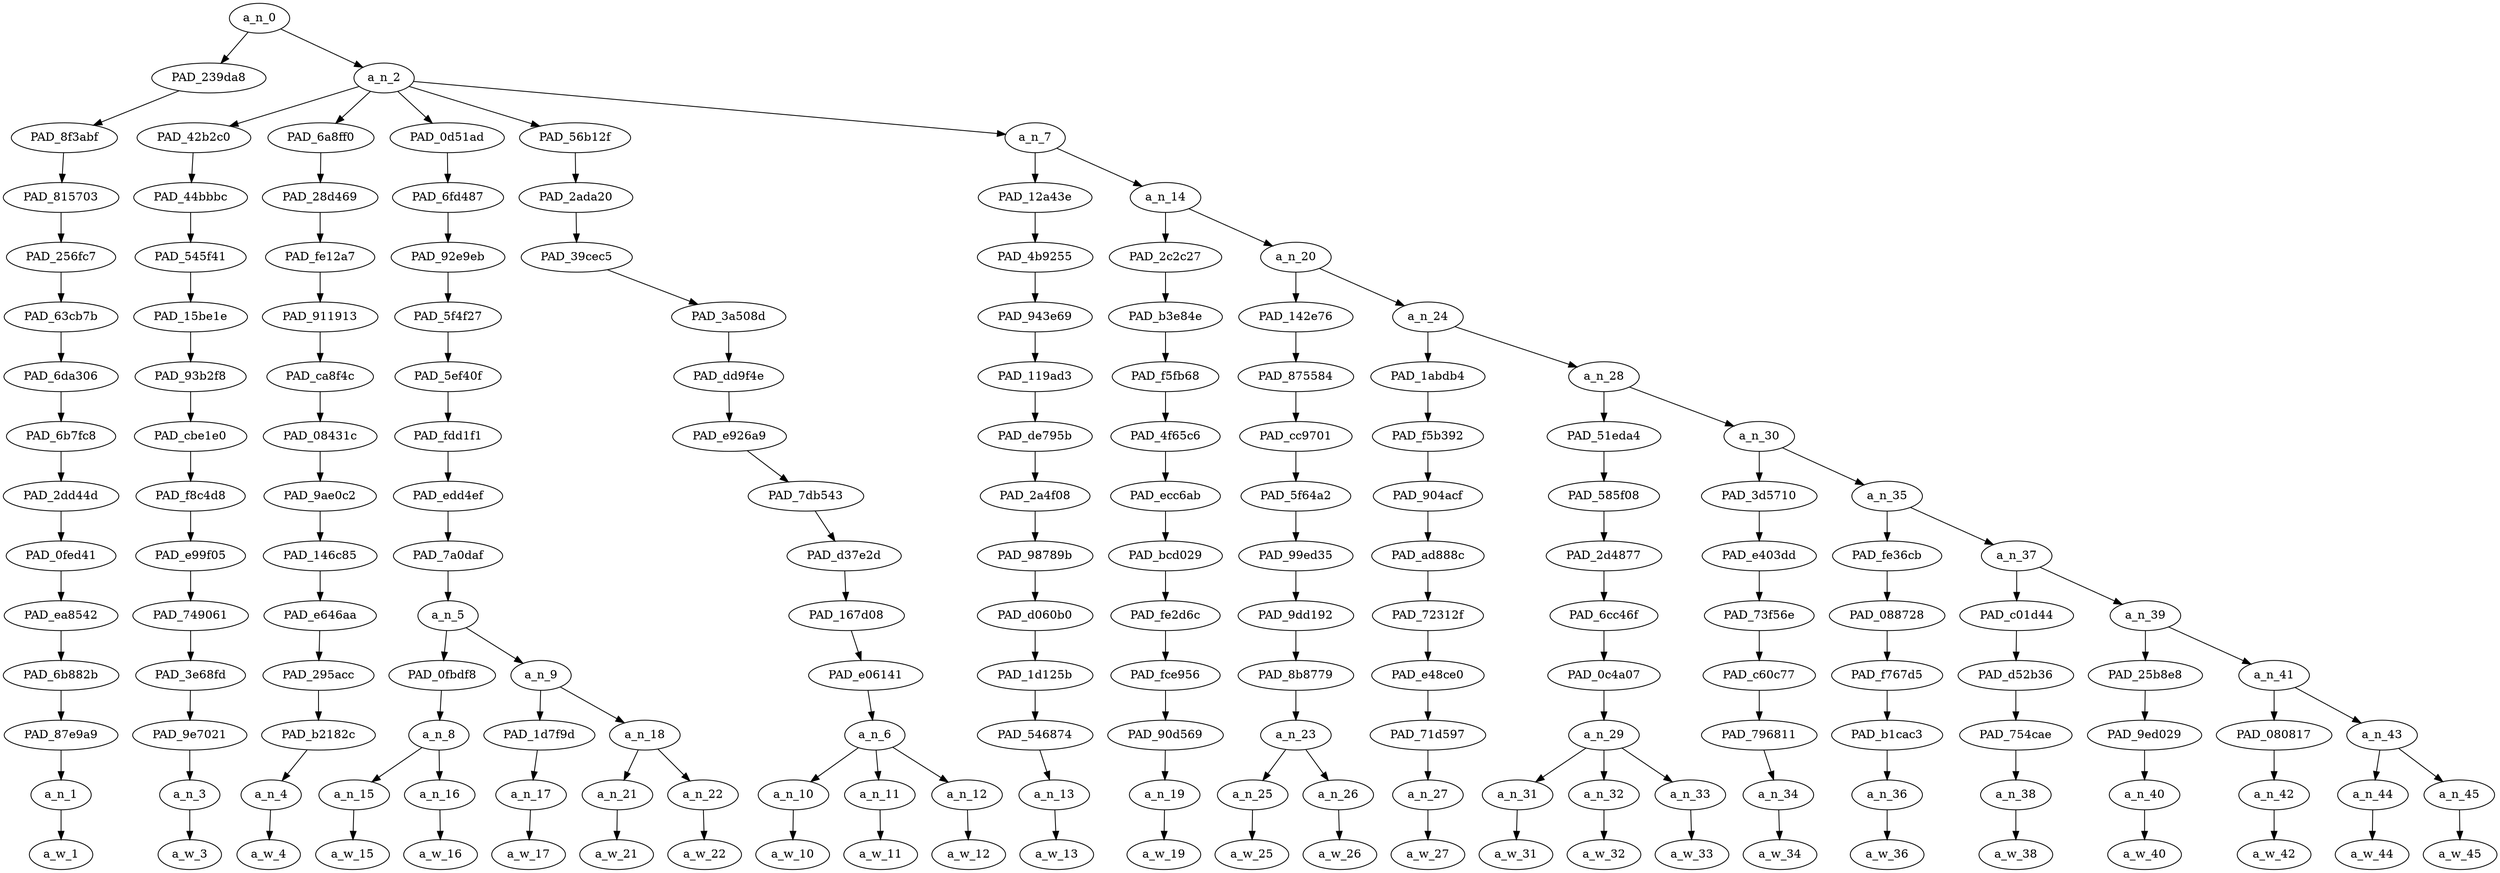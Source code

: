 strict digraph "" {
	a_n_0	[div_dir=1,
		index=0,
		level=14,
		pos="2.890576171875,14!",
		text_span="[0, 1, 2, 3, 4, 5, 6, 7, 8, 9, 10, 11, 12, 13, 14, 15, 16, 17, 18, 19, 20, 21, 22, 23, 24, 25]",
		value=1.00000001];
	PAD_239da8	[div_dir=1,
		index=0,
		level=13,
		pos="0.0,13!",
		text_span="[0]",
		value=0.03409432];
	a_n_0 -> PAD_239da8;
	a_n_2	[div_dir=1,
		index=1,
		level=13,
		pos="5.78115234375,13!",
		text_span="[1, 2, 3, 4, 5, 6, 7, 8, 9, 10, 11, 12, 13, 14, 15, 16, 17, 18, 19, 20, 21, 22, 23, 24, 25]",
		value=0.96583659];
	a_n_0 -> a_n_2;
	PAD_8f3abf	[div_dir=1,
		index=0,
		level=12,
		pos="0.0,12!",
		text_span="[0]",
		value=0.03409432];
	PAD_239da8 -> PAD_8f3abf;
	PAD_815703	[div_dir=1,
		index=0,
		level=11,
		pos="0.0,11!",
		text_span="[0]",
		value=0.03409432];
	PAD_8f3abf -> PAD_815703;
	PAD_256fc7	[div_dir=1,
		index=0,
		level=10,
		pos="0.0,10!",
		text_span="[0]",
		value=0.03409432];
	PAD_815703 -> PAD_256fc7;
	PAD_63cb7b	[div_dir=1,
		index=0,
		level=9,
		pos="0.0,9!",
		text_span="[0]",
		value=0.03409432];
	PAD_256fc7 -> PAD_63cb7b;
	PAD_6da306	[div_dir=1,
		index=0,
		level=8,
		pos="0.0,8!",
		text_span="[0]",
		value=0.03409432];
	PAD_63cb7b -> PAD_6da306;
	PAD_6b7fc8	[div_dir=1,
		index=0,
		level=7,
		pos="0.0,7!",
		text_span="[0]",
		value=0.03409432];
	PAD_6da306 -> PAD_6b7fc8;
	PAD_2dd44d	[div_dir=1,
		index=0,
		level=6,
		pos="0.0,6!",
		text_span="[0]",
		value=0.03409432];
	PAD_6b7fc8 -> PAD_2dd44d;
	PAD_0fed41	[div_dir=1,
		index=0,
		level=5,
		pos="0.0,5!",
		text_span="[0]",
		value=0.03409432];
	PAD_2dd44d -> PAD_0fed41;
	PAD_ea8542	[div_dir=1,
		index=0,
		level=4,
		pos="0.0,4!",
		text_span="[0]",
		value=0.03409432];
	PAD_0fed41 -> PAD_ea8542;
	PAD_6b882b	[div_dir=1,
		index=0,
		level=3,
		pos="0.0,3!",
		text_span="[0]",
		value=0.03409432];
	PAD_ea8542 -> PAD_6b882b;
	PAD_87e9a9	[div_dir=1,
		index=0,
		level=2,
		pos="0.0,2!",
		text_span="[0]",
		value=0.03409432];
	PAD_6b882b -> PAD_87e9a9;
	a_n_1	[div_dir=1,
		index=0,
		level=1,
		pos="0.0,1!",
		text_span="[0]",
		value=0.03409432];
	PAD_87e9a9 -> a_n_1;
	a_w_1	[div_dir=0,
		index=0,
		level=0,
		pos="0,0!",
		text_span="[0]",
		value="<user>"];
	a_n_1 -> a_w_1;
	PAD_42b2c0	[div_dir=-1,
		index=1,
		level=12,
		pos="1.0,12!",
		text_span="[1]",
		value=0.04068204];
	a_n_2 -> PAD_42b2c0;
	PAD_6a8ff0	[div_dir=-1,
		index=2,
		level=12,
		pos="2.0,12!",
		text_span="[2]",
		value=0.03701367];
	a_n_2 -> PAD_6a8ff0;
	PAD_0d51ad	[div_dir=1,
		index=3,
		level=12,
		pos="4.625,12!",
		text_span="[3, 4, 5, 6, 7]",
		value=0.33290874];
	a_n_2 -> PAD_0d51ad;
	PAD_56b12f	[div_dir=-1,
		index=4,
		level=12,
		pos="9.0,12!",
		text_span="[8, 9, 10]",
		value=0.09019294];
	a_n_2 -> PAD_56b12f;
	a_n_7	[div_dir=1,
		index=5,
		level=12,
		pos="12.28076171875,12!",
		text_span="[11, 12, 13, 14, 15, 16, 17, 18, 19, 20, 21, 22, 23, 24, 25]",
		value=0.46498384];
	a_n_2 -> a_n_7;
	PAD_44bbbc	[div_dir=-1,
		index=1,
		level=11,
		pos="1.0,11!",
		text_span="[1]",
		value=0.04068204];
	PAD_42b2c0 -> PAD_44bbbc;
	PAD_545f41	[div_dir=-1,
		index=1,
		level=10,
		pos="1.0,10!",
		text_span="[1]",
		value=0.04068204];
	PAD_44bbbc -> PAD_545f41;
	PAD_15be1e	[div_dir=-1,
		index=1,
		level=9,
		pos="1.0,9!",
		text_span="[1]",
		value=0.04068204];
	PAD_545f41 -> PAD_15be1e;
	PAD_93b2f8	[div_dir=-1,
		index=1,
		level=8,
		pos="1.0,8!",
		text_span="[1]",
		value=0.04068204];
	PAD_15be1e -> PAD_93b2f8;
	PAD_cbe1e0	[div_dir=-1,
		index=1,
		level=7,
		pos="1.0,7!",
		text_span="[1]",
		value=0.04068204];
	PAD_93b2f8 -> PAD_cbe1e0;
	PAD_f8c4d8	[div_dir=-1,
		index=1,
		level=6,
		pos="1.0,6!",
		text_span="[1]",
		value=0.04068204];
	PAD_cbe1e0 -> PAD_f8c4d8;
	PAD_e99f05	[div_dir=-1,
		index=1,
		level=5,
		pos="1.0,5!",
		text_span="[1]",
		value=0.04068204];
	PAD_f8c4d8 -> PAD_e99f05;
	PAD_749061	[div_dir=-1,
		index=1,
		level=4,
		pos="1.0,4!",
		text_span="[1]",
		value=0.04068204];
	PAD_e99f05 -> PAD_749061;
	PAD_3e68fd	[div_dir=-1,
		index=1,
		level=3,
		pos="1.0,3!",
		text_span="[1]",
		value=0.04068204];
	PAD_749061 -> PAD_3e68fd;
	PAD_9e7021	[div_dir=-1,
		index=1,
		level=2,
		pos="1.0,2!",
		text_span="[1]",
		value=0.04068204];
	PAD_3e68fd -> PAD_9e7021;
	a_n_3	[div_dir=-1,
		index=1,
		level=1,
		pos="1.0,1!",
		text_span="[1]",
		value=0.04068204];
	PAD_9e7021 -> a_n_3;
	a_w_3	[div_dir=0,
		index=1,
		level=0,
		pos="1,0!",
		text_span="[1]",
		value=are];
	a_n_3 -> a_w_3;
	PAD_28d469	[div_dir=-1,
		index=2,
		level=11,
		pos="2.0,11!",
		text_span="[2]",
		value=0.03701367];
	PAD_6a8ff0 -> PAD_28d469;
	PAD_fe12a7	[div_dir=-1,
		index=2,
		level=10,
		pos="2.0,10!",
		text_span="[2]",
		value=0.03701367];
	PAD_28d469 -> PAD_fe12a7;
	PAD_911913	[div_dir=-1,
		index=2,
		level=9,
		pos="2.0,9!",
		text_span="[2]",
		value=0.03701367];
	PAD_fe12a7 -> PAD_911913;
	PAD_ca8f4c	[div_dir=-1,
		index=2,
		level=8,
		pos="2.0,8!",
		text_span="[2]",
		value=0.03701367];
	PAD_911913 -> PAD_ca8f4c;
	PAD_08431c	[div_dir=-1,
		index=2,
		level=7,
		pos="2.0,7!",
		text_span="[2]",
		value=0.03701367];
	PAD_ca8f4c -> PAD_08431c;
	PAD_9ae0c2	[div_dir=-1,
		index=2,
		level=6,
		pos="2.0,6!",
		text_span="[2]",
		value=0.03701367];
	PAD_08431c -> PAD_9ae0c2;
	PAD_146c85	[div_dir=-1,
		index=2,
		level=5,
		pos="2.0,5!",
		text_span="[2]",
		value=0.03701367];
	PAD_9ae0c2 -> PAD_146c85;
	PAD_e646aa	[div_dir=-1,
		index=2,
		level=4,
		pos="2.0,4!",
		text_span="[2]",
		value=0.03701367];
	PAD_146c85 -> PAD_e646aa;
	PAD_295acc	[div_dir=-1,
		index=2,
		level=3,
		pos="2.0,3!",
		text_span="[2]",
		value=0.03701367];
	PAD_e646aa -> PAD_295acc;
	PAD_b2182c	[div_dir=-1,
		index=2,
		level=2,
		pos="2.0,2!",
		text_span="[2]",
		value=0.03701367];
	PAD_295acc -> PAD_b2182c;
	a_n_4	[div_dir=-1,
		index=2,
		level=1,
		pos="2.0,1!",
		text_span="[2]",
		value=0.03701367];
	PAD_b2182c -> a_n_4;
	a_w_4	[div_dir=0,
		index=2,
		level=0,
		pos="2,0!",
		text_span="[2]",
		value=not];
	a_n_4 -> a_w_4;
	PAD_6fd487	[div_dir=1,
		index=3,
		level=11,
		pos="4.625,11!",
		text_span="[3, 4, 5, 6, 7]",
		value=0.33290874];
	PAD_0d51ad -> PAD_6fd487;
	PAD_92e9eb	[div_dir=1,
		index=3,
		level=10,
		pos="4.625,10!",
		text_span="[3, 4, 5, 6, 7]",
		value=0.33290874];
	PAD_6fd487 -> PAD_92e9eb;
	PAD_5f4f27	[div_dir=1,
		index=3,
		level=9,
		pos="4.625,9!",
		text_span="[3, 4, 5, 6, 7]",
		value=0.33290874];
	PAD_92e9eb -> PAD_5f4f27;
	PAD_5ef40f	[div_dir=1,
		index=3,
		level=8,
		pos="4.625,8!",
		text_span="[3, 4, 5, 6, 7]",
		value=0.33290874];
	PAD_5f4f27 -> PAD_5ef40f;
	PAD_fdd1f1	[div_dir=1,
		index=3,
		level=7,
		pos="4.625,7!",
		text_span="[3, 4, 5, 6, 7]",
		value=0.33290874];
	PAD_5ef40f -> PAD_fdd1f1;
	PAD_edd4ef	[div_dir=1,
		index=3,
		level=6,
		pos="4.625,6!",
		text_span="[3, 4, 5, 6, 7]",
		value=0.33290874];
	PAD_fdd1f1 -> PAD_edd4ef;
	PAD_7a0daf	[div_dir=1,
		index=3,
		level=5,
		pos="4.625,5!",
		text_span="[3, 4, 5, 6, 7]",
		value=0.33290874];
	PAD_edd4ef -> PAD_7a0daf;
	a_n_5	[div_dir=1,
		index=3,
		level=4,
		pos="4.625,4!",
		text_span="[3, 4, 5, 6, 7]",
		value=0.33290874];
	PAD_7a0daf -> a_n_5;
	PAD_0fbdf8	[div_dir=1,
		index=3,
		level=3,
		pos="3.5,3!",
		text_span="[3, 4]",
		value=0.11122490];
	a_n_5 -> PAD_0fbdf8;
	a_n_9	[div_dir=1,
		index=4,
		level=3,
		pos="5.75,3!",
		text_span="[5, 6, 7]",
		value=0.22151996];
	a_n_5 -> a_n_9;
	a_n_8	[div_dir=1,
		index=3,
		level=2,
		pos="3.5,2!",
		text_span="[3, 4]",
		value=0.11122490];
	PAD_0fbdf8 -> a_n_8;
	a_n_15	[div_dir=1,
		index=3,
		level=1,
		pos="3.0,1!",
		text_span="[3]",
		value=0.04188666];
	a_n_8 -> a_n_15;
	a_n_16	[div_dir=1,
		index=4,
		level=1,
		pos="4.0,1!",
		text_span="[4]",
		value=0.06915618];
	a_n_8 -> a_n_16;
	a_w_15	[div_dir=0,
		index=3,
		level=0,
		pos="3,0!",
		text_span="[3]",
		value=the];
	a_n_15 -> a_w_15;
	a_w_16	[div_dir=0,
		index=4,
		level=0,
		pos="4,0!",
		text_span="[4]",
		value=immigrants];
	a_n_16 -> a_w_16;
	PAD_1d7f9d	[div_dir=1,
		index=4,
		level=2,
		pos="5.0,2!",
		text_span="[5]",
		value=0.03722778];
	a_n_9 -> PAD_1d7f9d;
	a_n_18	[div_dir=1,
		index=5,
		level=2,
		pos="6.5,2!",
		text_span="[6, 7]",
		value=0.18422849];
	a_n_9 -> a_n_18;
	a_n_17	[div_dir=1,
		index=5,
		level=1,
		pos="5.0,1!",
		text_span="[5]",
		value=0.03722778];
	PAD_1d7f9d -> a_n_17;
	a_w_17	[div_dir=0,
		index=5,
		level=0,
		pos="5,0!",
		text_span="[5]",
		value=from];
	a_n_17 -> a_w_17;
	a_n_21	[div_dir=-1,
		index=6,
		level=1,
		pos="6.0,1!",
		text_span="[6]",
		value=0.08219881];
	a_n_18 -> a_n_21;
	a_n_22	[div_dir=1,
		index=7,
		level=1,
		pos="7.0,1!",
		text_span="[7]",
		value=0.10200670];
	a_n_18 -> a_n_22;
	a_w_21	[div_dir=0,
		index=6,
		level=0,
		pos="6,0!",
		text_span="[6]",
		value=iran];
	a_n_21 -> a_w_21;
	a_w_22	[div_dir=0,
		index=7,
		level=0,
		pos="7,0!",
		text_span="[7]",
		value=sikhs];
	a_n_22 -> a_w_22;
	PAD_2ada20	[div_dir=-1,
		index=4,
		level=11,
		pos="9.0,11!",
		text_span="[8, 9, 10]",
		value=0.09019294];
	PAD_56b12f -> PAD_2ada20;
	PAD_39cec5	[div_dir=-1,
		index=4,
		level=10,
		pos="9.0,10!",
		text_span="[8, 9, 10]",
		value=0.09019294];
	PAD_2ada20 -> PAD_39cec5;
	PAD_3a508d	[div_dir=-1,
		index=4,
		level=9,
		pos="9.0,9!",
		text_span="[8, 9, 10]",
		value=0.09019294];
	PAD_39cec5 -> PAD_3a508d;
	PAD_dd9f4e	[div_dir=-1,
		index=4,
		level=8,
		pos="9.0,8!",
		text_span="[8, 9, 10]",
		value=0.09019294];
	PAD_3a508d -> PAD_dd9f4e;
	PAD_e926a9	[div_dir=-1,
		index=4,
		level=7,
		pos="9.0,7!",
		text_span="[8, 9, 10]",
		value=0.09019294];
	PAD_dd9f4e -> PAD_e926a9;
	PAD_7db543	[div_dir=-1,
		index=4,
		level=6,
		pos="9.0,6!",
		text_span="[8, 9, 10]",
		value=0.09019294];
	PAD_e926a9 -> PAD_7db543;
	PAD_d37e2d	[div_dir=-1,
		index=4,
		level=5,
		pos="9.0,5!",
		text_span="[8, 9, 10]",
		value=0.09019294];
	PAD_7db543 -> PAD_d37e2d;
	PAD_167d08	[div_dir=-1,
		index=4,
		level=4,
		pos="9.0,4!",
		text_span="[8, 9, 10]",
		value=0.09019294];
	PAD_d37e2d -> PAD_167d08;
	PAD_e06141	[div_dir=-1,
		index=5,
		level=3,
		pos="9.0,3!",
		text_span="[8, 9, 10]",
		value=0.09019294];
	PAD_167d08 -> PAD_e06141;
	a_n_6	[div_dir=-1,
		index=6,
		level=2,
		pos="9.0,2!",
		text_span="[8, 9, 10]",
		value=0.09019294];
	PAD_e06141 -> a_n_6;
	a_n_10	[div_dir=1,
		index=8,
		level=1,
		pos="8.0,1!",
		text_span="[8]",
		value=0.03055570];
	a_n_6 -> a_n_10;
	a_n_11	[div_dir=-1,
		index=9,
		level=1,
		pos="9.0,1!",
		text_span="[9]",
		value=0.03191673];
	a_n_6 -> a_n_11;
	a_n_12	[div_dir=-1,
		index=10,
		level=1,
		pos="10.0,1!",
		text_span="[10]",
		value=0.02760976];
	a_n_6 -> a_n_12;
	a_w_10	[div_dir=0,
		index=8,
		level=0,
		pos="8,0!",
		text_span="[8]",
		value=as];
	a_n_10 -> a_w_10;
	a_w_11	[div_dir=0,
		index=9,
		level=0,
		pos="9,0!",
		text_span="[9]",
		value=well];
	a_n_11 -> a_w_11;
	a_w_12	[div_dir=0,
		index=10,
		level=0,
		pos="10,0!",
		text_span="[10]",
		value=i];
	a_n_12 -> a_w_12;
	PAD_12a43e	[div_dir=-1,
		index=5,
		level=11,
		pos="11.0,11!",
		text_span="[11]",
		value=0.01942228];
	a_n_7 -> PAD_12a43e;
	a_n_14	[div_dir=1,
		index=6,
		level=11,
		pos="13.5615234375,11!",
		text_span="[12, 13, 14, 15, 16, 17, 18, 19, 20, 21, 22, 23, 24, 25]",
		value=0.44547799];
	a_n_7 -> a_n_14;
	PAD_4b9255	[div_dir=-1,
		index=5,
		level=10,
		pos="11.0,10!",
		text_span="[11]",
		value=0.01942228];
	PAD_12a43e -> PAD_4b9255;
	PAD_943e69	[div_dir=-1,
		index=5,
		level=9,
		pos="11.0,9!",
		text_span="[11]",
		value=0.01942228];
	PAD_4b9255 -> PAD_943e69;
	PAD_119ad3	[div_dir=-1,
		index=5,
		level=8,
		pos="11.0,8!",
		text_span="[11]",
		value=0.01942228];
	PAD_943e69 -> PAD_119ad3;
	PAD_de795b	[div_dir=-1,
		index=5,
		level=7,
		pos="11.0,7!",
		text_span="[11]",
		value=0.01942228];
	PAD_119ad3 -> PAD_de795b;
	PAD_2a4f08	[div_dir=-1,
		index=5,
		level=6,
		pos="11.0,6!",
		text_span="[11]",
		value=0.01942228];
	PAD_de795b -> PAD_2a4f08;
	PAD_98789b	[div_dir=-1,
		index=5,
		level=5,
		pos="11.0,5!",
		text_span="[11]",
		value=0.01942228];
	PAD_2a4f08 -> PAD_98789b;
	PAD_d060b0	[div_dir=-1,
		index=5,
		level=4,
		pos="11.0,4!",
		text_span="[11]",
		value=0.01942228];
	PAD_98789b -> PAD_d060b0;
	PAD_1d125b	[div_dir=-1,
		index=6,
		level=3,
		pos="11.0,3!",
		text_span="[11]",
		value=0.01942228];
	PAD_d060b0 -> PAD_1d125b;
	PAD_546874	[div_dir=-1,
		index=7,
		level=2,
		pos="11.0,2!",
		text_span="[11]",
		value=0.01942228];
	PAD_1d125b -> PAD_546874;
	a_n_13	[div_dir=-1,
		index=11,
		level=1,
		pos="11.0,1!",
		text_span="[11]",
		value=0.01942228];
	PAD_546874 -> a_n_13;
	a_w_13	[div_dir=0,
		index=11,
		level=0,
		pos="11,0!",
		text_span="[11]",
		value=have];
	a_n_13 -> a_w_13;
	PAD_2c2c27	[div_dir=-1,
		index=6,
		level=10,
		pos="12.0,10!",
		text_span="[12]",
		value=0.02358099];
	a_n_14 -> PAD_2c2c27;
	a_n_20	[div_dir=1,
		index=7,
		level=10,
		pos="15.123046875,10!",
		text_span="[13, 14, 15, 16, 17, 18, 19, 20, 21, 22, 23, 24, 25]",
		value=0.42180499];
	a_n_14 -> a_n_20;
	PAD_b3e84e	[div_dir=-1,
		index=6,
		level=9,
		pos="12.0,9!",
		text_span="[12]",
		value=0.02358099];
	PAD_2c2c27 -> PAD_b3e84e;
	PAD_f5fb68	[div_dir=-1,
		index=6,
		level=8,
		pos="12.0,8!",
		text_span="[12]",
		value=0.02358099];
	PAD_b3e84e -> PAD_f5fb68;
	PAD_4f65c6	[div_dir=-1,
		index=6,
		level=7,
		pos="12.0,7!",
		text_span="[12]",
		value=0.02358099];
	PAD_f5fb68 -> PAD_4f65c6;
	PAD_ecc6ab	[div_dir=-1,
		index=6,
		level=6,
		pos="12.0,6!",
		text_span="[12]",
		value=0.02358099];
	PAD_4f65c6 -> PAD_ecc6ab;
	PAD_bcd029	[div_dir=-1,
		index=6,
		level=5,
		pos="12.0,5!",
		text_span="[12]",
		value=0.02358099];
	PAD_ecc6ab -> PAD_bcd029;
	PAD_fe2d6c	[div_dir=-1,
		index=6,
		level=4,
		pos="12.0,4!",
		text_span="[12]",
		value=0.02358099];
	PAD_bcd029 -> PAD_fe2d6c;
	PAD_fce956	[div_dir=-1,
		index=7,
		level=3,
		pos="12.0,3!",
		text_span="[12]",
		value=0.02358099];
	PAD_fe2d6c -> PAD_fce956;
	PAD_90d569	[div_dir=-1,
		index=8,
		level=2,
		pos="12.0,2!",
		text_span="[12]",
		value=0.02358099];
	PAD_fce956 -> PAD_90d569;
	a_n_19	[div_dir=-1,
		index=12,
		level=1,
		pos="12.0,1!",
		text_span="[12]",
		value=0.02358099];
	PAD_90d569 -> a_n_19;
	a_w_19	[div_dir=0,
		index=12,
		level=0,
		pos="12,0!",
		text_span="[12]",
		value=heard];
	a_n_19 -> a_w_19;
	PAD_142e76	[div_dir=-1,
		index=7,
		level=9,
		pos="13.5,9!",
		text_span="[13, 14]",
		value=0.03926400];
	a_n_20 -> PAD_142e76;
	a_n_24	[div_dir=1,
		index=8,
		level=9,
		pos="16.74609375,9!",
		text_span="[15, 16, 17, 18, 19, 20, 21, 22, 23, 24, 25]",
		value=0.38242656];
	a_n_20 -> a_n_24;
	PAD_875584	[div_dir=-1,
		index=7,
		level=8,
		pos="13.5,8!",
		text_span="[13, 14]",
		value=0.03926400];
	PAD_142e76 -> PAD_875584;
	PAD_cc9701	[div_dir=-1,
		index=7,
		level=7,
		pos="13.5,7!",
		text_span="[13, 14]",
		value=0.03926400];
	PAD_875584 -> PAD_cc9701;
	PAD_5f64a2	[div_dir=-1,
		index=7,
		level=6,
		pos="13.5,6!",
		text_span="[13, 14]",
		value=0.03926400];
	PAD_cc9701 -> PAD_5f64a2;
	PAD_99ed35	[div_dir=-1,
		index=7,
		level=5,
		pos="13.5,5!",
		text_span="[13, 14]",
		value=0.03926400];
	PAD_5f64a2 -> PAD_99ed35;
	PAD_9dd192	[div_dir=-1,
		index=7,
		level=4,
		pos="13.5,4!",
		text_span="[13, 14]",
		value=0.03926400];
	PAD_99ed35 -> PAD_9dd192;
	PAD_8b8779	[div_dir=-1,
		index=8,
		level=3,
		pos="13.5,3!",
		text_span="[13, 14]",
		value=0.03926400];
	PAD_9dd192 -> PAD_8b8779;
	a_n_23	[div_dir=-1,
		index=9,
		level=2,
		pos="13.5,2!",
		text_span="[13, 14]",
		value=0.03926400];
	PAD_8b8779 -> a_n_23;
	a_n_25	[div_dir=-1,
		index=13,
		level=1,
		pos="13.0,1!",
		text_span="[13]",
		value=0.01701761];
	a_n_23 -> a_n_25;
	a_n_26	[div_dir=1,
		index=14,
		level=1,
		pos="14.0,1!",
		text_span="[14]",
		value=0.02224187];
	a_n_23 -> a_n_26;
	a_w_25	[div_dir=0,
		index=13,
		level=0,
		pos="13,0!",
		text_span="[13]",
		value=a];
	a_n_25 -> a_w_25;
	a_w_26	[div_dir=0,
		index=14,
		level=0,
		pos="14,0!",
		text_span="[14]",
		value=lot];
	a_n_26 -> a_w_26;
	PAD_1abdb4	[div_dir=1,
		index=8,
		level=8,
		pos="15.0,8!",
		text_span="[15]",
		value=0.01806152];
	a_n_24 -> PAD_1abdb4;
	a_n_28	[div_dir=1,
		index=9,
		level=8,
		pos="18.4921875,8!",
		text_span="[16, 17, 18, 19, 20, 21, 22, 23, 24, 25]",
		value=0.36423824];
	a_n_24 -> a_n_28;
	PAD_f5b392	[div_dir=1,
		index=8,
		level=7,
		pos="15.0,7!",
		text_span="[15]",
		value=0.01806152];
	PAD_1abdb4 -> PAD_f5b392;
	PAD_904acf	[div_dir=1,
		index=8,
		level=6,
		pos="15.0,6!",
		text_span="[15]",
		value=0.01806152];
	PAD_f5b392 -> PAD_904acf;
	PAD_ad888c	[div_dir=1,
		index=8,
		level=5,
		pos="15.0,5!",
		text_span="[15]",
		value=0.01806152];
	PAD_904acf -> PAD_ad888c;
	PAD_72312f	[div_dir=1,
		index=8,
		level=4,
		pos="15.0,4!",
		text_span="[15]",
		value=0.01806152];
	PAD_ad888c -> PAD_72312f;
	PAD_e48ce0	[div_dir=1,
		index=9,
		level=3,
		pos="15.0,3!",
		text_span="[15]",
		value=0.01806152];
	PAD_72312f -> PAD_e48ce0;
	PAD_71d597	[div_dir=1,
		index=10,
		level=2,
		pos="15.0,2!",
		text_span="[15]",
		value=0.01806152];
	PAD_e48ce0 -> PAD_71d597;
	a_n_27	[div_dir=1,
		index=15,
		level=1,
		pos="15.0,1!",
		text_span="[15]",
		value=0.01806152];
	PAD_71d597 -> a_n_27;
	a_w_27	[div_dir=0,
		index=15,
		level=0,
		pos="15,0!",
		text_span="[15]",
		value=of];
	a_n_27 -> a_w_27;
	PAD_51eda4	[div_dir=-1,
		index=9,
		level=7,
		pos="17.0,7!",
		text_span="[16, 17, 18]",
		value=0.12944455];
	a_n_28 -> PAD_51eda4;
	a_n_30	[div_dir=1,
		index=10,
		level=7,
		pos="19.984375,7!",
		text_span="[19, 20, 21, 22, 23, 24, 25]",
		value=0.23466883];
	a_n_28 -> a_n_30;
	PAD_585f08	[div_dir=-1,
		index=9,
		level=6,
		pos="17.0,6!",
		text_span="[16, 17, 18]",
		value=0.12944455];
	PAD_51eda4 -> PAD_585f08;
	PAD_2d4877	[div_dir=-1,
		index=9,
		level=5,
		pos="17.0,5!",
		text_span="[16, 17, 18]",
		value=0.12944455];
	PAD_585f08 -> PAD_2d4877;
	PAD_6cc46f	[div_dir=-1,
		index=9,
		level=4,
		pos="17.0,4!",
		text_span="[16, 17, 18]",
		value=0.12944455];
	PAD_2d4877 -> PAD_6cc46f;
	PAD_0c4a07	[div_dir=-1,
		index=10,
		level=3,
		pos="17.0,3!",
		text_span="[16, 17, 18]",
		value=0.12944455];
	PAD_6cc46f -> PAD_0c4a07;
	a_n_29	[div_dir=-1,
		index=11,
		level=2,
		pos="17.0,2!",
		text_span="[16, 17, 18]",
		value=0.12944455];
	PAD_0c4a07 -> a_n_29;
	a_n_31	[div_dir=1,
		index=16,
		level=1,
		pos="16.0,1!",
		text_span="[16]",
		value=0.02711635];
	a_n_29 -> a_n_31;
	a_n_32	[div_dir=1,
		index=17,
		level=1,
		pos="17.0,1!",
		text_span="[17]",
		value=0.05248865];
	a_n_29 -> a_n_32;
	a_n_33	[div_dir=-1,
		index=18,
		level=1,
		pos="18.0,1!",
		text_span="[18]",
		value=0.04979709];
	a_n_29 -> a_n_33;
	a_w_31	[div_dir=0,
		index=16,
		level=0,
		pos="16,0!",
		text_span="[16]",
		value=great];
	a_n_31 -> a_w_31;
	a_w_32	[div_dir=0,
		index=17,
		level=0,
		pos="17,0!",
		text_span="[17]",
		value=success];
	a_n_32 -> a_w_32;
	a_w_33	[div_dir=0,
		index=18,
		level=0,
		pos="18,0!",
		text_span="[18]",
		value=stories];
	a_n_33 -> a_w_33;
	PAD_3d5710	[div_dir=-1,
		index=10,
		level=6,
		pos="19.0,6!",
		text_span="[19]",
		value=0.02400419];
	a_n_30 -> PAD_3d5710;
	a_n_35	[div_dir=1,
		index=11,
		level=6,
		pos="20.96875,6!",
		text_span="[20, 21, 22, 23, 24, 25]",
		value=0.21048756];
	a_n_30 -> a_n_35;
	PAD_e403dd	[div_dir=-1,
		index=10,
		level=5,
		pos="19.0,5!",
		text_span="[19]",
		value=0.02400419];
	PAD_3d5710 -> PAD_e403dd;
	PAD_73f56e	[div_dir=-1,
		index=10,
		level=4,
		pos="19.0,4!",
		text_span="[19]",
		value=0.02400419];
	PAD_e403dd -> PAD_73f56e;
	PAD_c60c77	[div_dir=-1,
		index=11,
		level=3,
		pos="19.0,3!",
		text_span="[19]",
		value=0.02400419];
	PAD_73f56e -> PAD_c60c77;
	PAD_796811	[div_dir=-1,
		index=12,
		level=2,
		pos="19.0,2!",
		text_span="[19]",
		value=0.02400419];
	PAD_c60c77 -> PAD_796811;
	a_n_34	[div_dir=-1,
		index=19,
		level=1,
		pos="19.0,1!",
		text_span="[19]",
		value=0.02400419];
	PAD_796811 -> a_n_34;
	a_w_34	[div_dir=0,
		index=19,
		level=0,
		pos="19,0!",
		text_span="[19]",
		value=about];
	a_n_34 -> a_w_34;
	PAD_fe36cb	[div_dir=-1,
		index=11,
		level=5,
		pos="20.0,5!",
		text_span="[20]",
		value=0.02639696];
	a_n_35 -> PAD_fe36cb;
	a_n_37	[div_dir=1,
		index=12,
		level=5,
		pos="21.9375,5!",
		text_span="[21, 22, 23, 24, 25]",
		value=0.18388809];
	a_n_35 -> a_n_37;
	PAD_088728	[div_dir=-1,
		index=11,
		level=4,
		pos="20.0,4!",
		text_span="[20]",
		value=0.02639696];
	PAD_fe36cb -> PAD_088728;
	PAD_f767d5	[div_dir=-1,
		index=12,
		level=3,
		pos="20.0,3!",
		text_span="[20]",
		value=0.02639696];
	PAD_088728 -> PAD_f767d5;
	PAD_b1cac3	[div_dir=-1,
		index=13,
		level=2,
		pos="20.0,2!",
		text_span="[20]",
		value=0.02639696];
	PAD_f767d5 -> PAD_b1cac3;
	a_n_36	[div_dir=-1,
		index=20,
		level=1,
		pos="20.0,1!",
		text_span="[20]",
		value=0.02639696];
	PAD_b1cac3 -> a_n_36;
	a_w_36	[div_dir=0,
		index=20,
		level=0,
		pos="20,0!",
		text_span="[20]",
		value=how];
	a_n_36 -> a_w_36;
	PAD_c01d44	[div_dir=1,
		index=12,
		level=4,
		pos="21.0,4!",
		text_span="[21]",
		value=0.04214583];
	a_n_37 -> PAD_c01d44;
	a_n_39	[div_dir=1,
		index=13,
		level=4,
		pos="22.875,4!",
		text_span="[22, 23, 24, 25]",
		value=0.14149337];
	a_n_37 -> a_n_39;
	PAD_d52b36	[div_dir=1,
		index=13,
		level=3,
		pos="21.0,3!",
		text_span="[21]",
		value=0.04214583];
	PAD_c01d44 -> PAD_d52b36;
	PAD_754cae	[div_dir=1,
		index=14,
		level=2,
		pos="21.0,2!",
		text_span="[21]",
		value=0.04214583];
	PAD_d52b36 -> PAD_754cae;
	a_n_38	[div_dir=1,
		index=21,
		level=1,
		pos="21.0,1!",
		text_span="[21]",
		value=0.04214583];
	PAD_754cae -> a_n_38;
	a_w_38	[div_dir=0,
		index=21,
		level=0,
		pos="21,0!",
		text_span="[21]",
		value=they];
	a_n_38 -> a_w_38;
	PAD_25b8e8	[div_dir=1,
		index=14,
		level=3,
		pos="22.0,3!",
		text_span="[22]",
		value=0.03671184];
	a_n_39 -> PAD_25b8e8;
	a_n_41	[div_dir=1,
		index=15,
		level=3,
		pos="23.75,3!",
		text_span="[23, 24, 25]",
		value=0.10468348];
	a_n_39 -> a_n_41;
	PAD_9ed029	[div_dir=1,
		index=15,
		level=2,
		pos="22.0,2!",
		text_span="[22]",
		value=0.03671184];
	PAD_25b8e8 -> PAD_9ed029;
	a_n_40	[div_dir=1,
		index=22,
		level=1,
		pos="22.0,1!",
		text_span="[22]",
		value=0.03671184];
	PAD_9ed029 -> a_n_40;
	a_w_40	[div_dir=0,
		index=22,
		level=0,
		pos="22,0!",
		text_span="[22]",
		value=integrated];
	a_n_40 -> a_w_40;
	PAD_080817	[div_dir=-1,
		index=16,
		level=2,
		pos="23.0,2!",
		text_span="[23]",
		value=0.02255276];
	a_n_41 -> PAD_080817;
	a_n_43	[div_dir=1,
		index=17,
		level=2,
		pos="24.5,2!",
		text_span="[24, 25]",
		value=0.08211111];
	a_n_41 -> a_n_43;
	a_n_42	[div_dir=-1,
		index=23,
		level=1,
		pos="23.0,1!",
		text_span="[23]",
		value=0.02255276];
	PAD_080817 -> a_n_42;
	a_w_42	[div_dir=0,
		index=23,
		level=0,
		pos="23,0!",
		text_span="[23]",
		value=into];
	a_n_42 -> a_w_42;
	a_n_44	[div_dir=1,
		index=24,
		level=1,
		pos="24.0,1!",
		text_span="[24]",
		value=0.03687478];
	a_n_43 -> a_n_44;
	a_n_45	[div_dir=-1,
		index=25,
		level=1,
		pos="25.0,1!",
		text_span="[25]",
		value=0.04519627];
	a_n_43 -> a_n_45;
	a_w_44	[div_dir=0,
		index=24,
		level=0,
		pos="24,0!",
		text_span="[24]",
		value=our];
	a_n_44 -> a_w_44;
	a_w_45	[div_dir=0,
		index=25,
		level=0,
		pos="25,0!",
		text_span="[25]",
		value=society];
	a_n_45 -> a_w_45;
}
